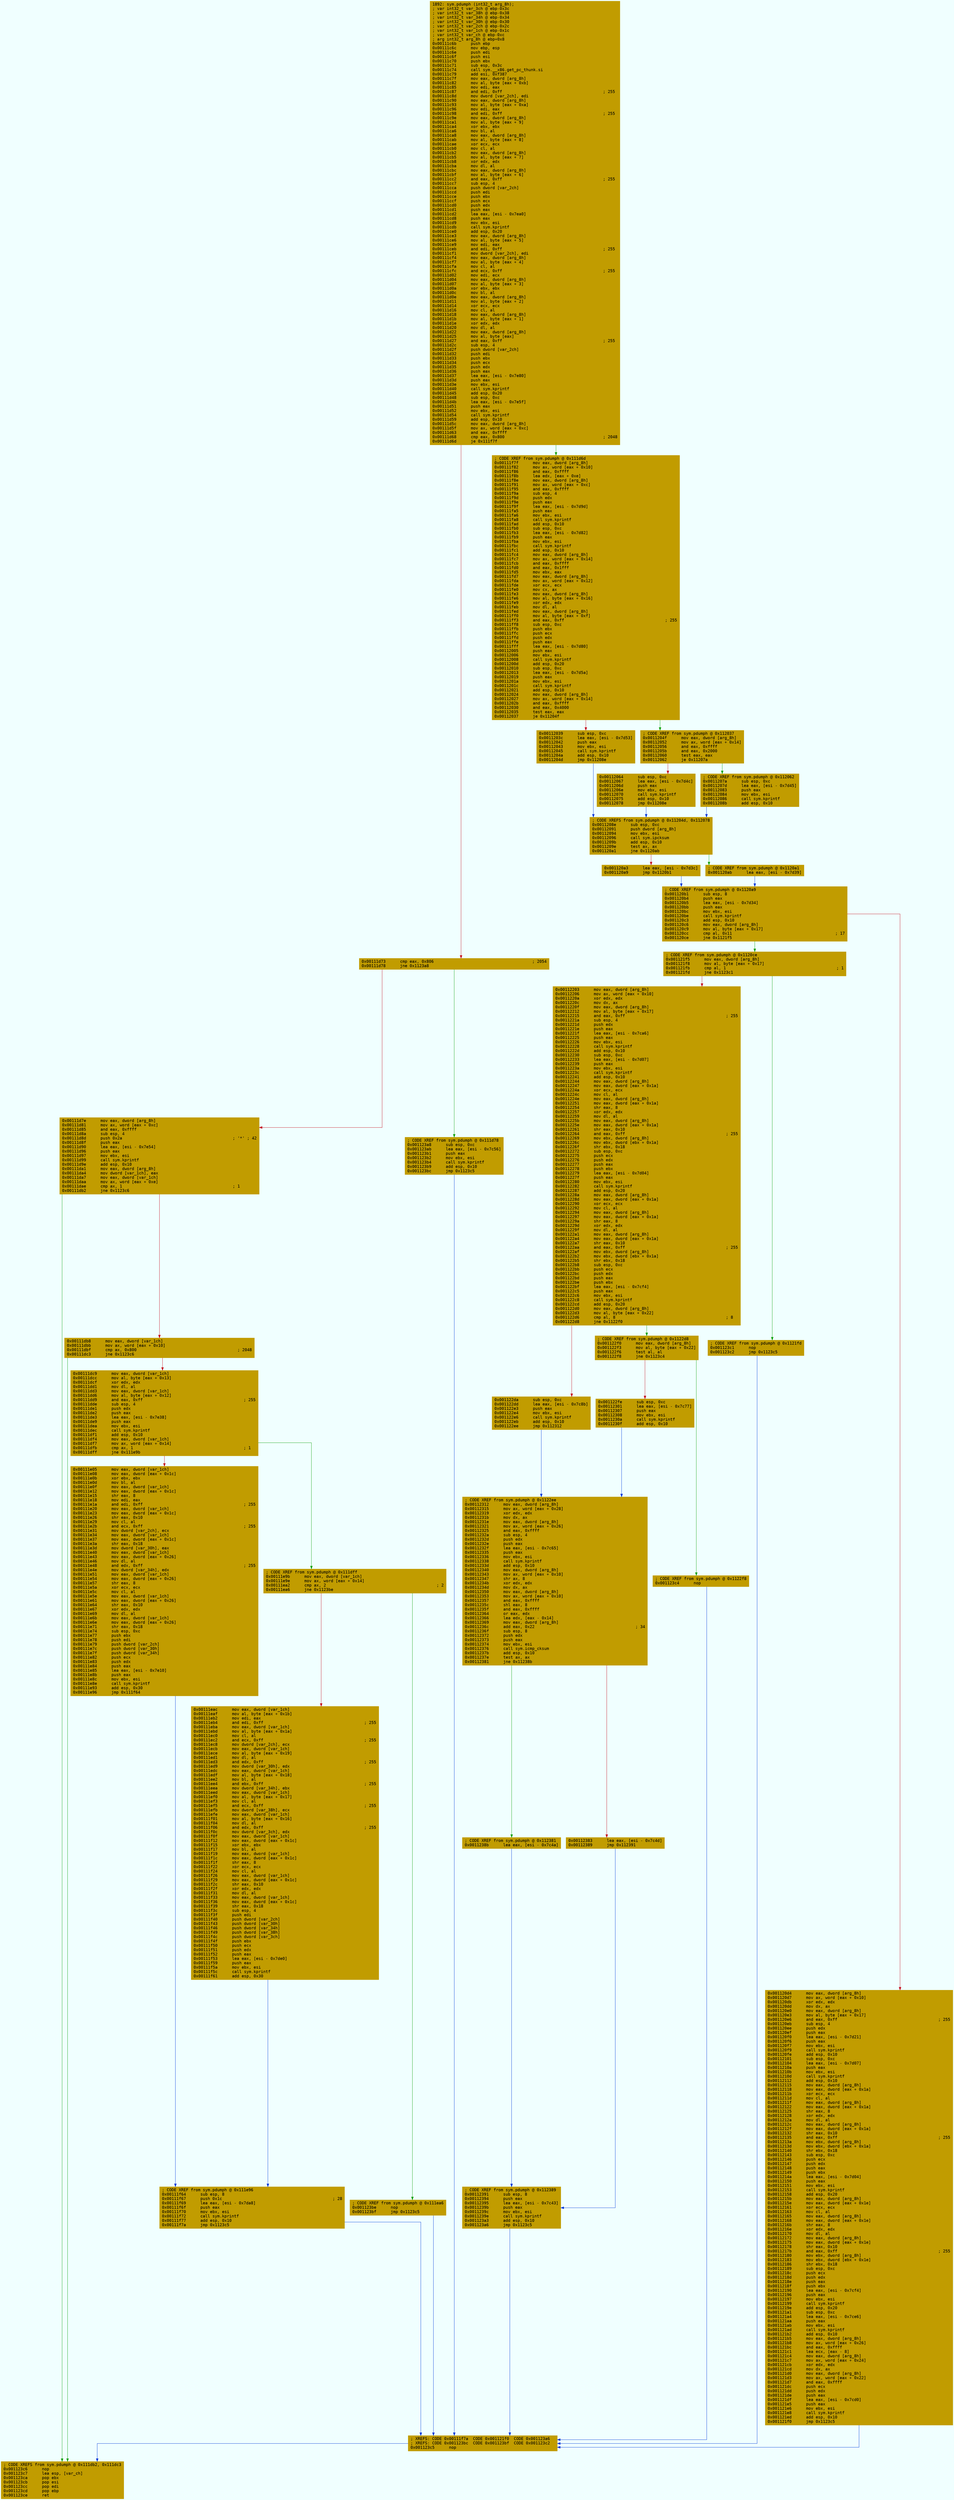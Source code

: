 digraph code {
	graph [bgcolor=azure fontsize=8 fontname="Courier" splines="ortho"];
	node [fillcolor=gray style=filled shape=box];
	edge [arrowhead="normal"];
	"0x00111c6b" [URL="sym.pdumph/0x00111c6b", fillcolor="#c19c00",color="#c19c00", fontname="Courier",label="1892: sym.pdumph (int32_t arg_8h);\l; var int32_t var_3ch @ ebp-0x3c\l; var int32_t var_38h @ ebp-0x38\l; var int32_t var_34h @ ebp-0x34\l; var int32_t var_30h @ ebp-0x30\l; var int32_t var_2ch @ ebp-0x2c\l; var int32_t var_1ch @ ebp-0x1c\l; var int32_t var_ch @ ebp-0xc\l; arg int32_t arg_8h @ ebp+0x8\l0x00111c6b      push ebp\l0x00111c6c      mov ebp, esp\l0x00111c6e      push edi\l0x00111c6f      push esi\l0x00111c70      push ebx\l0x00111c71      sub esp, 0x3c\l0x00111c74      call sym.__x86.get_pc_thunk.si\l0x00111c79      add esi, 0xf387\l0x00111c7f      mov eax, dword [arg_8h]\l0x00111c82      mov al, byte [eax + 0xb]\l0x00111c85      mov edi, eax\l0x00111c87      and edi, 0xff                                          ; 255\l0x00111c8d      mov dword [var_2ch], edi\l0x00111c90      mov eax, dword [arg_8h]\l0x00111c93      mov al, byte [eax + 0xa]\l0x00111c96      mov edi, eax\l0x00111c98      and edi, 0xff                                          ; 255\l0x00111c9e      mov eax, dword [arg_8h]\l0x00111ca1      mov al, byte [eax + 9]\l0x00111ca4      xor ebx, ebx\l0x00111ca6      mov bl, al\l0x00111ca8      mov eax, dword [arg_8h]\l0x00111cab      mov al, byte [eax + 8]\l0x00111cae      xor ecx, ecx\l0x00111cb0      mov cl, al\l0x00111cb2      mov eax, dword [arg_8h]\l0x00111cb5      mov al, byte [eax + 7]\l0x00111cb8      xor edx, edx\l0x00111cba      mov dl, al\l0x00111cbc      mov eax, dword [arg_8h]\l0x00111cbf      mov al, byte [eax + 6]\l0x00111cc2      and eax, 0xff                                          ; 255\l0x00111cc7      sub esp, 4\l0x00111cca      push dword [var_2ch]\l0x00111ccd      push edi\l0x00111cce      push ebx\l0x00111ccf      push ecx\l0x00111cd0      push edx\l0x00111cd1      push eax\l0x00111cd2      lea eax, [esi - 0x7ea0]\l0x00111cd8      push eax\l0x00111cd9      mov ebx, esi\l0x00111cdb      call sym.kprintf\l0x00111ce0      add esp, 0x20\l0x00111ce3      mov eax, dword [arg_8h]\l0x00111ce6      mov al, byte [eax + 5]\l0x00111ce9      mov edi, eax\l0x00111ceb      and edi, 0xff                                          ; 255\l0x00111cf1      mov dword [var_2ch], edi\l0x00111cf4      mov eax, dword [arg_8h]\l0x00111cf7      mov al, byte [eax + 4]\l0x00111cfa      mov cl, al\l0x00111cfc      and ecx, 0xff                                          ; 255\l0x00111d02      mov edi, ecx\l0x00111d04      mov eax, dword [arg_8h]\l0x00111d07      mov al, byte [eax + 3]\l0x00111d0a      xor ebx, ebx\l0x00111d0c      mov bl, al\l0x00111d0e      mov eax, dword [arg_8h]\l0x00111d11      mov al, byte [eax + 2]\l0x00111d14      xor ecx, ecx\l0x00111d16      mov cl, al\l0x00111d18      mov eax, dword [arg_8h]\l0x00111d1b      mov al, byte [eax + 1]\l0x00111d1e      xor edx, edx\l0x00111d20      mov dl, al\l0x00111d22      mov eax, dword [arg_8h]\l0x00111d25      mov al, byte [eax]\l0x00111d27      and eax, 0xff                                          ; 255\l0x00111d2c      sub esp, 4\l0x00111d2f      push dword [var_2ch]\l0x00111d32      push edi\l0x00111d33      push ebx\l0x00111d34      push ecx\l0x00111d35      push edx\l0x00111d36      push eax\l0x00111d37      lea eax, [esi - 0x7e80]\l0x00111d3d      push eax\l0x00111d3e      mov ebx, esi\l0x00111d40      call sym.kprintf\l0x00111d45      add esp, 0x20\l0x00111d48      sub esp, 0xc\l0x00111d4b      lea eax, [esi - 0x7e5f]\l0x00111d51      push eax\l0x00111d52      mov ebx, esi\l0x00111d54      call sym.kprintf\l0x00111d59      add esp, 0x10\l0x00111d5c      mov eax, dword [arg_8h]\l0x00111d5f      mov ax, word [eax + 0xc]\l0x00111d63      and eax, 0xffff\l0x00111d68      cmp eax, 0x800                                         ; 2048\l0x00111d6d      je 0x111f7f\l"]
	"0x00111d73" [URL="sym.pdumph/0x00111d73", fillcolor="#c19c00",color="#c19c00", fontname="Courier",label="0x00111d73      cmp eax, 0x806                                         ; 2054\l0x00111d78      jne 0x1123a8\l"]
	"0x00111d7e" [URL="sym.pdumph/0x00111d7e", fillcolor="#c19c00",color="#c19c00", fontname="Courier",label="0x00111d7e      mov eax, dword [arg_8h]\l0x00111d81      mov ax, word [eax + 0xc]\l0x00111d85      and eax, 0xffff\l0x00111d8a      sub esp, 4\l0x00111d8d      push 0x2a                                              ; '*' ; 42\l0x00111d8f      push eax\l0x00111d90      lea eax, [esi - 0x7e54]\l0x00111d96      push eax\l0x00111d97      mov ebx, esi\l0x00111d99      call sym.kprintf\l0x00111d9e      add esp, 0x10\l0x00111da1      mov eax, dword [arg_8h]\l0x00111da4      mov dword [var_1ch], eax\l0x00111da7      mov eax, dword [var_1ch]\l0x00111daa      mov ax, word [eax + 0xe]\l0x00111dae      cmp ax, 1                                              ; 1\l0x00111db2      jne 0x1123c6\l"]
	"0x00111db8" [URL="sym.pdumph/0x00111db8", fillcolor="#c19c00",color="#c19c00", fontname="Courier",label="0x00111db8      mov eax, dword [var_1ch]\l0x00111dbb      mov ax, word [eax + 0x10]\l0x00111dbf      cmp ax, 0x800                                          ; 2048\l0x00111dc3      jne 0x1123c6\l"]
	"0x00111dc9" [URL="sym.pdumph/0x00111dc9", fillcolor="#c19c00",color="#c19c00", fontname="Courier",label="0x00111dc9      mov eax, dword [var_1ch]\l0x00111dcc      mov al, byte [eax + 0x13]\l0x00111dcf      xor edx, edx\l0x00111dd1      mov dl, al\l0x00111dd3      mov eax, dword [var_1ch]\l0x00111dd6      mov al, byte [eax + 0x12]\l0x00111dd9      and eax, 0xff                                          ; 255\l0x00111dde      sub esp, 4\l0x00111de1      push edx\l0x00111de2      push eax\l0x00111de3      lea eax, [esi - 0x7e38]\l0x00111de9      push eax\l0x00111dea      mov ebx, esi\l0x00111dec      call sym.kprintf\l0x00111df1      add esp, 0x10\l0x00111df4      mov eax, dword [var_1ch]\l0x00111df7      mov ax, word [eax + 0x14]\l0x00111dfb      cmp ax, 1                                              ; 1\l0x00111dff      jne 0x111e9b\l"]
	"0x00111e05" [URL="sym.pdumph/0x00111e05", fillcolor="#c19c00",color="#c19c00", fontname="Courier",label="0x00111e05      mov eax, dword [var_1ch]\l0x00111e08      mov eax, dword [eax + 0x1c]\l0x00111e0b      xor ebx, ebx\l0x00111e0d      mov bl, al\l0x00111e0f      mov eax, dword [var_1ch]\l0x00111e12      mov eax, dword [eax + 0x1c]\l0x00111e15      shr eax, 8\l0x00111e18      mov edi, eax\l0x00111e1a      and edi, 0xff                                          ; 255\l0x00111e20      mov eax, dword [var_1ch]\l0x00111e23      mov eax, dword [eax + 0x1c]\l0x00111e26      shr eax, 0x10\l0x00111e29      mov cl, al\l0x00111e2b      and ecx, 0xff                                          ; 255\l0x00111e31      mov dword [var_2ch], ecx\l0x00111e34      mov eax, dword [var_1ch]\l0x00111e37      mov eax, dword [eax + 0x1c]\l0x00111e3a      shr eax, 0x18\l0x00111e3d      mov dword [var_30h], eax\l0x00111e40      mov eax, dword [var_1ch]\l0x00111e43      mov eax, dword [eax + 0x26]\l0x00111e46      mov dl, al\l0x00111e48      and edx, 0xff                                          ; 255\l0x00111e4e      mov dword [var_34h], edx\l0x00111e51      mov eax, dword [var_1ch]\l0x00111e54      mov eax, dword [eax + 0x26]\l0x00111e57      shr eax, 8\l0x00111e5a      xor ecx, ecx\l0x00111e5c      mov cl, al\l0x00111e5e      mov eax, dword [var_1ch]\l0x00111e61      mov eax, dword [eax + 0x26]\l0x00111e64      shr eax, 0x10\l0x00111e67      xor edx, edx\l0x00111e69      mov dl, al\l0x00111e6b      mov eax, dword [var_1ch]\l0x00111e6e      mov eax, dword [eax + 0x26]\l0x00111e71      shr eax, 0x18\l0x00111e74      sub esp, 0xc\l0x00111e77      push ebx\l0x00111e78      push edi\l0x00111e79      push dword [var_2ch]\l0x00111e7c      push dword [var_30h]\l0x00111e7f      push dword [var_34h]\l0x00111e82      push ecx\l0x00111e83      push edx\l0x00111e84      push eax\l0x00111e85      lea eax, [esi - 0x7e10]\l0x00111e8b      push eax\l0x00111e8c      mov ebx, esi\l0x00111e8e      call sym.kprintf\l0x00111e93      add esp, 0x30\l0x00111e96      jmp 0x111f64\l"]
	"0x00111e9b" [URL="sym.pdumph/0x00111e9b", fillcolor="#c19c00",color="#c19c00", fontname="Courier",label="; CODE XREF from sym.pdumph @ 0x111dff\l0x00111e9b      mov eax, dword [var_1ch]\l0x00111e9e      mov ax, word [eax + 0x14]\l0x00111ea2      cmp ax, 2                                              ; 2\l0x00111ea6      jne 0x1123be\l"]
	"0x00111eac" [URL="sym.pdumph/0x00111eac", fillcolor="#c19c00",color="#c19c00", fontname="Courier",label="0x00111eac      mov eax, dword [var_1ch]\l0x00111eaf      mov al, byte [eax + 0x1b]\l0x00111eb2      mov edi, eax\l0x00111eb4      and edi, 0xff                                          ; 255\l0x00111eba      mov eax, dword [var_1ch]\l0x00111ebd      mov al, byte [eax + 0x1a]\l0x00111ec0      mov cl, al\l0x00111ec2      and ecx, 0xff                                          ; 255\l0x00111ec8      mov dword [var_2ch], ecx\l0x00111ecb      mov eax, dword [var_1ch]\l0x00111ece      mov al, byte [eax + 0x19]\l0x00111ed1      mov dl, al\l0x00111ed3      and edx, 0xff                                          ; 255\l0x00111ed9      mov dword [var_30h], edx\l0x00111edc      mov eax, dword [var_1ch]\l0x00111edf      mov al, byte [eax + 0x18]\l0x00111ee2      mov bl, al\l0x00111ee4      and ebx, 0xff                                          ; 255\l0x00111eea      mov dword [var_34h], ebx\l0x00111eed      mov eax, dword [var_1ch]\l0x00111ef0      mov al, byte [eax + 0x17]\l0x00111ef3      mov cl, al\l0x00111ef5      and ecx, 0xff                                          ; 255\l0x00111efb      mov dword [var_38h], ecx\l0x00111efe      mov eax, dword [var_1ch]\l0x00111f01      mov al, byte [eax + 0x16]\l0x00111f04      mov dl, al\l0x00111f06      and edx, 0xff                                          ; 255\l0x00111f0c      mov dword [var_3ch], edx\l0x00111f0f      mov eax, dword [var_1ch]\l0x00111f12      mov eax, dword [eax + 0x1c]\l0x00111f15      xor ebx, ebx\l0x00111f17      mov bl, al\l0x00111f19      mov eax, dword [var_1ch]\l0x00111f1c      mov eax, dword [eax + 0x1c]\l0x00111f1f      shr eax, 8\l0x00111f22      xor ecx, ecx\l0x00111f24      mov cl, al\l0x00111f26      mov eax, dword [var_1ch]\l0x00111f29      mov eax, dword [eax + 0x1c]\l0x00111f2c      shr eax, 0x10\l0x00111f2f      xor edx, edx\l0x00111f31      mov dl, al\l0x00111f33      mov eax, dword [var_1ch]\l0x00111f36      mov eax, dword [eax + 0x1c]\l0x00111f39      shr eax, 0x18\l0x00111f3c      sub esp, 4\l0x00111f3f      push edi\l0x00111f40      push dword [var_2ch]\l0x00111f43      push dword [var_30h]\l0x00111f46      push dword [var_34h]\l0x00111f49      push dword [var_38h]\l0x00111f4c      push dword [var_3ch]\l0x00111f4f      push ebx\l0x00111f50      push ecx\l0x00111f51      push edx\l0x00111f52      push eax\l0x00111f53      lea eax, [esi - 0x7de0]\l0x00111f59      push eax\l0x00111f5a      mov ebx, esi\l0x00111f5c      call sym.kprintf\l0x00111f61      add esp, 0x30\l"]
	"0x00111f64" [URL="sym.pdumph/0x00111f64", fillcolor="#c19c00",color="#c19c00", fontname="Courier",label="; CODE XREF from sym.pdumph @ 0x111e96\l0x00111f64      sub esp, 8\l0x00111f67      push 0x1c                                              ; 28\l0x00111f69      lea eax, [esi - 0x7da8]\l0x00111f6f      push eax\l0x00111f70      mov ebx, esi\l0x00111f72      call sym.kprintf\l0x00111f77      add esp, 0x10\l0x00111f7a      jmp 0x1123c5\l"]
	"0x00111f7f" [URL="sym.pdumph/0x00111f7f", fillcolor="#c19c00",color="#c19c00", fontname="Courier",label="; CODE XREF from sym.pdumph @ 0x111d6d\l0x00111f7f      mov eax, dword [arg_8h]\l0x00111f82      mov ax, word [eax + 0x10]\l0x00111f86      and eax, 0xffff\l0x00111f8b      lea edx, [eax + 0xe]\l0x00111f8e      mov eax, dword [arg_8h]\l0x00111f91      mov ax, word [eax + 0xc]\l0x00111f95      and eax, 0xffff\l0x00111f9a      sub esp, 4\l0x00111f9d      push edx\l0x00111f9e      push eax\l0x00111f9f      lea eax, [esi - 0x7d9d]\l0x00111fa5      push eax\l0x00111fa6      mov ebx, esi\l0x00111fa8      call sym.kprintf\l0x00111fad      add esp, 0x10\l0x00111fb0      sub esp, 0xc\l0x00111fb3      lea eax, [esi - 0x7d82]\l0x00111fb9      push eax\l0x00111fba      mov ebx, esi\l0x00111fbc      call sym.kprintf\l0x00111fc1      add esp, 0x10\l0x00111fc4      mov eax, dword [arg_8h]\l0x00111fc7      mov ax, word [eax + 0x14]\l0x00111fcb      and eax, 0xffff\l0x00111fd0      and eax, 0x1fff\l0x00111fd5      mov ebx, eax\l0x00111fd7      mov eax, dword [arg_8h]\l0x00111fda      mov ax, word [eax + 0x12]\l0x00111fde      xor ecx, ecx\l0x00111fe0      mov cx, ax\l0x00111fe3      mov eax, dword [arg_8h]\l0x00111fe6      mov al, byte [eax + 0x16]\l0x00111fe9      xor edx, edx\l0x00111feb      mov dl, al\l0x00111fed      mov eax, dword [arg_8h]\l0x00111ff0      mov al, byte [eax + 0xf]\l0x00111ff3      and eax, 0xff                                          ; 255\l0x00111ff8      sub esp, 0xc\l0x00111ffb      push ebx\l0x00111ffc      push ecx\l0x00111ffd      push edx\l0x00111ffe      push eax\l0x00111fff      lea eax, [esi - 0x7d80]\l0x00112005      push eax\l0x00112006      mov ebx, esi\l0x00112008      call sym.kprintf\l0x0011200d      add esp, 0x20\l0x00112010      sub esp, 0xc\l0x00112013      lea eax, [esi - 0x7d5a]\l0x00112019      push eax\l0x0011201a      mov ebx, esi\l0x0011201c      call sym.kprintf\l0x00112021      add esp, 0x10\l0x00112024      mov eax, dword [arg_8h]\l0x00112027      mov ax, word [eax + 0x14]\l0x0011202b      and eax, 0xffff\l0x00112030      and eax, 0x4000\l0x00112035      test eax, eax\l0x00112037      je 0x11204f\l"]
	"0x00112039" [URL="sym.pdumph/0x00112039", fillcolor="#c19c00",color="#c19c00", fontname="Courier",label="0x00112039      sub esp, 0xc\l0x0011203c      lea eax, [esi - 0x7d53]\l0x00112042      push eax\l0x00112043      mov ebx, esi\l0x00112045      call sym.kprintf\l0x0011204a      add esp, 0x10\l0x0011204d      jmp 0x11208e\l"]
	"0x0011204f" [URL="sym.pdumph/0x0011204f", fillcolor="#c19c00",color="#c19c00", fontname="Courier",label="; CODE XREF from sym.pdumph @ 0x112037\l0x0011204f      mov eax, dword [arg_8h]\l0x00112052      mov ax, word [eax + 0x14]\l0x00112056      and eax, 0xffff\l0x0011205b      and eax, 0x2000\l0x00112060      test eax, eax\l0x00112062      je 0x11207a\l"]
	"0x00112064" [URL="sym.pdumph/0x00112064", fillcolor="#c19c00",color="#c19c00", fontname="Courier",label="0x00112064      sub esp, 0xc\l0x00112067      lea eax, [esi - 0x7d4c]\l0x0011206d      push eax\l0x0011206e      mov ebx, esi\l0x00112070      call sym.kprintf\l0x00112075      add esp, 0x10\l0x00112078      jmp 0x11208e\l"]
	"0x0011207a" [URL="sym.pdumph/0x0011207a", fillcolor="#c19c00",color="#c19c00", fontname="Courier",label="; CODE XREF from sym.pdumph @ 0x112062\l0x0011207a      sub esp, 0xc\l0x0011207d      lea eax, [esi - 0x7d45]\l0x00112083      push eax\l0x00112084      mov ebx, esi\l0x00112086      call sym.kprintf\l0x0011208b      add esp, 0x10\l"]
	"0x0011208e" [URL="sym.pdumph/0x0011208e", fillcolor="#c19c00",color="#c19c00", fontname="Courier",label="; CODE XREFS from sym.pdumph @ 0x11204d, 0x112078\l0x0011208e      sub esp, 0xc\l0x00112091      push dword [arg_8h]\l0x00112094      mov ebx, esi\l0x00112096      call sym.ipcksum\l0x0011209b      add esp, 0x10\l0x0011209e      test ax, ax\l0x001120a1      jne 0x1120ab\l"]
	"0x001120a3" [URL="sym.pdumph/0x001120a3", fillcolor="#c19c00",color="#c19c00", fontname="Courier",label="0x001120a3      lea eax, [esi - 0x7d3c]\l0x001120a9      jmp 0x1120b1\l"]
	"0x001120ab" [URL="sym.pdumph/0x001120ab", fillcolor="#c19c00",color="#c19c00", fontname="Courier",label="; CODE XREF from sym.pdumph @ 0x1120a1\l0x001120ab      lea eax, [esi - 0x7d39]\l"]
	"0x001120b1" [URL="sym.pdumph/0x001120b1", fillcolor="#c19c00",color="#c19c00", fontname="Courier",label="; CODE XREF from sym.pdumph @ 0x1120a9\l0x001120b1      sub esp, 8\l0x001120b4      push eax\l0x001120b5      lea eax, [esi - 0x7d34]\l0x001120bb      push eax\l0x001120bc      mov ebx, esi\l0x001120be      call sym.kprintf\l0x001120c3      add esp, 0x10\l0x001120c6      mov eax, dword [arg_8h]\l0x001120c9      mov al, byte [eax + 0x17]\l0x001120cc      cmp al, 0x11                                           ; 17\l0x001120ce      jne 0x1121f5\l"]
	"0x001120d4" [URL="sym.pdumph/0x001120d4", fillcolor="#c19c00",color="#c19c00", fontname="Courier",label="0x001120d4      mov eax, dword [arg_8h]\l0x001120d7      mov ax, word [eax + 0x10]\l0x001120db      xor edx, edx\l0x001120dd      mov dx, ax\l0x001120e0      mov eax, dword [arg_8h]\l0x001120e3      mov al, byte [eax + 0x17]\l0x001120e6      and eax, 0xff                                          ; 255\l0x001120eb      sub esp, 4\l0x001120ee      push edx\l0x001120ef      push eax\l0x001120f0      lea eax, [esi - 0x7d21]\l0x001120f6      push eax\l0x001120f7      mov ebx, esi\l0x001120f9      call sym.kprintf\l0x001120fe      add esp, 0x10\l0x00112101      sub esp, 0xc\l0x00112104      lea eax, [esi - 0x7d07]\l0x0011210a      push eax\l0x0011210b      mov ebx, esi\l0x0011210d      call sym.kprintf\l0x00112112      add esp, 0x10\l0x00112115      mov eax, dword [arg_8h]\l0x00112118      mov eax, dword [eax + 0x1a]\l0x0011211b      xor ecx, ecx\l0x0011211d      mov cl, al\l0x0011211f      mov eax, dword [arg_8h]\l0x00112122      mov eax, dword [eax + 0x1a]\l0x00112125      shr eax, 8\l0x00112128      xor edx, edx\l0x0011212a      mov dl, al\l0x0011212c      mov eax, dword [arg_8h]\l0x0011212f      mov eax, dword [eax + 0x1a]\l0x00112132      shr eax, 0x10\l0x00112135      and eax, 0xff                                          ; 255\l0x0011213a      mov ebx, dword [arg_8h]\l0x0011213d      mov ebx, dword [ebx + 0x1a]\l0x00112140      shr ebx, 0x18\l0x00112143      sub esp, 0xc\l0x00112146      push ecx\l0x00112147      push edx\l0x00112148      push eax\l0x00112149      push ebx\l0x0011214a      lea eax, [esi - 0x7d04]\l0x00112150      push eax\l0x00112151      mov ebx, esi\l0x00112153      call sym.kprintf\l0x00112158      add esp, 0x20\l0x0011215b      mov eax, dword [arg_8h]\l0x0011215e      mov eax, dword [eax + 0x1e]\l0x00112161      xor ecx, ecx\l0x00112163      mov cl, al\l0x00112165      mov eax, dword [arg_8h]\l0x00112168      mov eax, dword [eax + 0x1e]\l0x0011216b      shr eax, 8\l0x0011216e      xor edx, edx\l0x00112170      mov dl, al\l0x00112172      mov eax, dword [arg_8h]\l0x00112175      mov eax, dword [eax + 0x1e]\l0x00112178      shr eax, 0x10\l0x0011217b      and eax, 0xff                                          ; 255\l0x00112180      mov ebx, dword [arg_8h]\l0x00112183      mov ebx, dword [ebx + 0x1e]\l0x00112186      shr ebx, 0x18\l0x00112189      sub esp, 0xc\l0x0011218c      push ecx\l0x0011218d      push edx\l0x0011218e      push eax\l0x0011218f      push ebx\l0x00112190      lea eax, [esi - 0x7cf4]\l0x00112196      push eax\l0x00112197      mov ebx, esi\l0x00112199      call sym.kprintf\l0x0011219e      add esp, 0x20\l0x001121a1      sub esp, 0xc\l0x001121a4      lea eax, [esi - 0x7ce6]\l0x001121aa      push eax\l0x001121ab      mov ebx, esi\l0x001121ad      call sym.kprintf\l0x001121b2      add esp, 0x10\l0x001121b5      mov eax, dword [arg_8h]\l0x001121b8      mov ax, word [eax + 0x26]\l0x001121bc      and eax, 0xffff\l0x001121c1      lea ecx, [eax - 8]\l0x001121c4      mov eax, dword [arg_8h]\l0x001121c7      mov ax, word [eax + 0x24]\l0x001121cb      xor edx, edx\l0x001121cd      mov dx, ax\l0x001121d0      mov eax, dword [arg_8h]\l0x001121d3      mov ax, word [eax + 0x22]\l0x001121d7      and eax, 0xffff\l0x001121dc      push ecx\l0x001121dd      push edx\l0x001121de      push eax\l0x001121df      lea eax, [esi - 0x7cd0]\l0x001121e5      push eax\l0x001121e6      mov ebx, esi\l0x001121e8      call sym.kprintf\l0x001121ed      add esp, 0x10\l0x001121f0      jmp 0x1123c5\l"]
	"0x001121f5" [URL="sym.pdumph/0x001121f5", fillcolor="#c19c00",color="#c19c00", fontname="Courier",label="; CODE XREF from sym.pdumph @ 0x1120ce\l0x001121f5      mov eax, dword [arg_8h]\l0x001121f8      mov al, byte [eax + 0x17]\l0x001121fb      cmp al, 1                                              ; 1\l0x001121fd      jne 0x1123c1\l"]
	"0x00112203" [URL="sym.pdumph/0x00112203", fillcolor="#c19c00",color="#c19c00", fontname="Courier",label="0x00112203      mov eax, dword [arg_8h]\l0x00112206      mov ax, word [eax + 0x10]\l0x0011220a      xor edx, edx\l0x0011220c      mov dx, ax\l0x0011220f      mov eax, dword [arg_8h]\l0x00112212      mov al, byte [eax + 0x17]\l0x00112215      and eax, 0xff                                          ; 255\l0x0011221a      sub esp, 4\l0x0011221d      push edx\l0x0011221e      push eax\l0x0011221f      lea eax, [esi - 0x7ca6]\l0x00112225      push eax\l0x00112226      mov ebx, esi\l0x00112228      call sym.kprintf\l0x0011222d      add esp, 0x10\l0x00112230      sub esp, 0xc\l0x00112233      lea eax, [esi - 0x7d07]\l0x00112239      push eax\l0x0011223a      mov ebx, esi\l0x0011223c      call sym.kprintf\l0x00112241      add esp, 0x10\l0x00112244      mov eax, dword [arg_8h]\l0x00112247      mov eax, dword [eax + 0x1a]\l0x0011224a      xor ecx, ecx\l0x0011224c      mov cl, al\l0x0011224e      mov eax, dword [arg_8h]\l0x00112251      mov eax, dword [eax + 0x1a]\l0x00112254      shr eax, 8\l0x00112257      xor edx, edx\l0x00112259      mov dl, al\l0x0011225b      mov eax, dword [arg_8h]\l0x0011225e      mov eax, dword [eax + 0x1a]\l0x00112261      shr eax, 0x10\l0x00112264      and eax, 0xff                                          ; 255\l0x00112269      mov ebx, dword [arg_8h]\l0x0011226c      mov ebx, dword [ebx + 0x1a]\l0x0011226f      shr ebx, 0x18\l0x00112272      sub esp, 0xc\l0x00112275      push ecx\l0x00112276      push edx\l0x00112277      push eax\l0x00112278      push ebx\l0x00112279      lea eax, [esi - 0x7d04]\l0x0011227f      push eax\l0x00112280      mov ebx, esi\l0x00112282      call sym.kprintf\l0x00112287      add esp, 0x20\l0x0011228a      mov eax, dword [arg_8h]\l0x0011228d      mov eax, dword [eax + 0x1a]\l0x00112290      xor ecx, ecx\l0x00112292      mov cl, al\l0x00112294      mov eax, dword [arg_8h]\l0x00112297      mov eax, dword [eax + 0x1a]\l0x0011229a      shr eax, 8\l0x0011229d      xor edx, edx\l0x0011229f      mov dl, al\l0x001122a1      mov eax, dword [arg_8h]\l0x001122a4      mov eax, dword [eax + 0x1a]\l0x001122a7      shr eax, 0x10\l0x001122aa      and eax, 0xff                                          ; 255\l0x001122af      mov ebx, dword [arg_8h]\l0x001122b2      mov ebx, dword [ebx + 0x1a]\l0x001122b5      shr ebx, 0x18\l0x001122b8      sub esp, 0xc\l0x001122bb      push ecx\l0x001122bc      push edx\l0x001122bd      push eax\l0x001122be      push ebx\l0x001122bf      lea eax, [esi - 0x7cf4]\l0x001122c5      push eax\l0x001122c6      mov ebx, esi\l0x001122c8      call sym.kprintf\l0x001122cd      add esp, 0x20\l0x001122d0      mov eax, dword [arg_8h]\l0x001122d3      mov al, byte [eax + 0x22]\l0x001122d6      cmp al, 8                                              ; 8\l0x001122d8      jne 0x1122f0\l"]
	"0x001122da" [URL="sym.pdumph/0x001122da", fillcolor="#c19c00",color="#c19c00", fontname="Courier",label="0x001122da      sub esp, 0xc\l0x001122dd      lea eax, [esi - 0x7c8b]\l0x001122e3      push eax\l0x001122e4      mov ebx, esi\l0x001122e6      call sym.kprintf\l0x001122eb      add esp, 0x10\l0x001122ee      jmp 0x112312\l"]
	"0x001122f0" [URL="sym.pdumph/0x001122f0", fillcolor="#c19c00",color="#c19c00", fontname="Courier",label="; CODE XREF from sym.pdumph @ 0x1122d8\l0x001122f0      mov eax, dword [arg_8h]\l0x001122f3      mov al, byte [eax + 0x22]\l0x001122f6      test al, al\l0x001122f8      jne 0x1123c4\l"]
	"0x001122fe" [URL="sym.pdumph/0x001122fe", fillcolor="#c19c00",color="#c19c00", fontname="Courier",label="0x001122fe      sub esp, 0xc\l0x00112301      lea eax, [esi - 0x7c77]\l0x00112307      push eax\l0x00112308      mov ebx, esi\l0x0011230a      call sym.kprintf\l0x0011230f      add esp, 0x10\l"]
	"0x00112312" [URL="sym.pdumph/0x00112312", fillcolor="#c19c00",color="#c19c00", fontname="Courier",label="; CODE XREF from sym.pdumph @ 0x1122ee\l0x00112312      mov eax, dword [arg_8h]\l0x00112315      mov ax, word [eax + 0x28]\l0x00112319      xor edx, edx\l0x0011231b      mov dx, ax\l0x0011231e      mov eax, dword [arg_8h]\l0x00112321      mov ax, word [eax + 0x26]\l0x00112325      and eax, 0xffff\l0x0011232a      sub esp, 4\l0x0011232d      push edx\l0x0011232e      push eax\l0x0011232f      lea eax, [esi - 0x7c65]\l0x00112335      push eax\l0x00112336      mov ebx, esi\l0x00112338      call sym.kprintf\l0x0011233d      add esp, 0x10\l0x00112340      mov eax, dword [arg_8h]\l0x00112343      mov ax, word [eax + 0x10]\l0x00112347      shr ax, 8\l0x0011234b      xor edx, edx\l0x0011234d      mov dx, ax\l0x00112350      mov eax, dword [arg_8h]\l0x00112353      mov ax, word [eax + 0x10]\l0x00112357      and eax, 0xffff\l0x0011235c      shl eax, 8\l0x0011235f      and eax, 0xffff\l0x00112364      or eax, edx\l0x00112366      lea edx, [eax - 0x14]\l0x00112369      mov eax, dword [arg_8h]\l0x0011236c      add eax, 0x22                                          ; 34\l0x0011236f      sub esp, 8\l0x00112372      push edx\l0x00112373      push eax\l0x00112374      mov ebx, esi\l0x00112376      call sym.icmp_cksum\l0x0011237b      add esp, 0x10\l0x0011237e      test ax, ax\l0x00112381      jne 0x11238b\l"]
	"0x00112383" [URL="sym.pdumph/0x00112383", fillcolor="#c19c00",color="#c19c00", fontname="Courier",label="0x00112383      lea eax, [esi - 0x7c4d]\l0x00112389      jmp 0x112391\l"]
	"0x0011238b" [URL="sym.pdumph/0x0011238b", fillcolor="#c19c00",color="#c19c00", fontname="Courier",label="; CODE XREF from sym.pdumph @ 0x112381\l0x0011238b      lea eax, [esi - 0x7c4a]\l"]
	"0x00112391" [URL="sym.pdumph/0x00112391", fillcolor="#c19c00",color="#c19c00", fontname="Courier",label="; CODE XREF from sym.pdumph @ 0x112389\l0x00112391      sub esp, 8\l0x00112394      push eax\l0x00112395      lea eax, [esi - 0x7c43]\l0x0011239b      push eax\l0x0011239c      mov ebx, esi\l0x0011239e      call sym.kprintf\l0x001123a3      add esp, 0x10\l0x001123a6      jmp 0x1123c5\l"]
	"0x001123a8" [URL="sym.pdumph/0x001123a8", fillcolor="#c19c00",color="#c19c00", fontname="Courier",label="; CODE XREF from sym.pdumph @ 0x111d78\l0x001123a8      sub esp, 0xc\l0x001123ab      lea eax, [esi - 0x7c56]\l0x001123b1      push eax\l0x001123b2      mov ebx, esi\l0x001123b4      call sym.kprintf\l0x001123b9      add esp, 0x10\l0x001123bc      jmp 0x1123c5\l"]
	"0x001123be" [URL="sym.pdumph/0x001123be", fillcolor="#c19c00",color="#c19c00", fontname="Courier",label="; CODE XREF from sym.pdumph @ 0x111ea6\l0x001123be      nop\l0x001123bf      jmp 0x1123c5\l"]
	"0x001123c1" [URL="sym.pdumph/0x001123c1", fillcolor="#c19c00",color="#c19c00", fontname="Courier",label="; CODE XREF from sym.pdumph @ 0x1121fd\l0x001123c1      nop\l0x001123c2      jmp 0x1123c5\l"]
	"0x001123c4" [URL="sym.pdumph/0x001123c4", fillcolor="#c19c00",color="#c19c00", fontname="Courier",label="; CODE XREF from sym.pdumph @ 0x1122f8\l0x001123c4      nop\l"]
	"0x001123c5" [URL="sym.pdumph/0x001123c5", fillcolor="#c19c00",color="#c19c00", fontname="Courier",label="; XREFS: CODE 0x00111f7a  CODE 0x001121f0  CODE 0x001123a6  \l; XREFS: CODE 0x001123bc  CODE 0x001123bf  CODE 0x001123c2  \l0x001123c5      nop\l"]
	"0x001123c6" [URL="sym.pdumph/0x001123c6", fillcolor="#c19c00",color="#c19c00", fontname="Courier",label="; CODE XREFS from sym.pdumph @ 0x111db2, 0x111dc3\l0x001123c6      nop\l0x001123c7      lea esp, [var_ch]\l0x001123ca      pop ebx\l0x001123cb      pop esi\l0x001123cc      pop edi\l0x001123cd      pop ebp\l0x001123ce      ret\l"]
        "0x00111c6b" -> "0x00111f7f" [color="#13a10e"];
        "0x00111c6b" -> "0x00111d73" [color="#c50f1f"];
        "0x00111d73" -> "0x001123a8" [color="#13a10e"];
        "0x00111d73" -> "0x00111d7e" [color="#c50f1f"];
        "0x00111d7e" -> "0x001123c6" [color="#13a10e"];
        "0x00111d7e" -> "0x00111db8" [color="#c50f1f"];
        "0x00111db8" -> "0x001123c6" [color="#13a10e"];
        "0x00111db8" -> "0x00111dc9" [color="#c50f1f"];
        "0x00111dc9" -> "0x00111e9b" [color="#13a10e"];
        "0x00111dc9" -> "0x00111e05" [color="#c50f1f"];
        "0x00111e05" -> "0x00111f64" [color="#0037da"];
        "0x00111e9b" -> "0x001123be" [color="#13a10e"];
        "0x00111e9b" -> "0x00111eac" [color="#c50f1f"];
        "0x00111eac" -> "0x00111f64" [color="#0037da"];
        "0x00111f64" -> "0x001123c5" [color="#0037da"];
        "0x00111f7f" -> "0x0011204f" [color="#13a10e"];
        "0x00111f7f" -> "0x00112039" [color="#c50f1f"];
        "0x00112039" -> "0x0011208e" [color="#0037da"];
        "0x0011204f" -> "0x0011207a" [color="#13a10e"];
        "0x0011204f" -> "0x00112064" [color="#c50f1f"];
        "0x00112064" -> "0x0011208e" [color="#0037da"];
        "0x0011207a" -> "0x0011208e" [color="#0037da"];
        "0x0011208e" -> "0x001120ab" [color="#13a10e"];
        "0x0011208e" -> "0x001120a3" [color="#c50f1f"];
        "0x001120a3" -> "0x001120b1" [color="#0037da"];
        "0x001120ab" -> "0x001120b1" [color="#0037da"];
        "0x001120b1" -> "0x001121f5" [color="#13a10e"];
        "0x001120b1" -> "0x001120d4" [color="#c50f1f"];
        "0x001120d4" -> "0x001123c5" [color="#0037da"];
        "0x001121f5" -> "0x001123c1" [color="#13a10e"];
        "0x001121f5" -> "0x00112203" [color="#c50f1f"];
        "0x00112203" -> "0x001122f0" [color="#13a10e"];
        "0x00112203" -> "0x001122da" [color="#c50f1f"];
        "0x001122da" -> "0x00112312" [color="#0037da"];
        "0x001122f0" -> "0x001123c4" [color="#13a10e"];
        "0x001122f0" -> "0x001122fe" [color="#c50f1f"];
        "0x001122fe" -> "0x00112312" [color="#0037da"];
        "0x00112312" -> "0x0011238b" [color="#13a10e"];
        "0x00112312" -> "0x00112383" [color="#c50f1f"];
        "0x00112383" -> "0x00112391" [color="#0037da"];
        "0x0011238b" -> "0x00112391" [color="#0037da"];
        "0x00112391" -> "0x001123c5" [color="#0037da"];
        "0x001123a8" -> "0x001123c5" [color="#0037da"];
        "0x001123be" -> "0x001123c5" [color="#0037da"];
        "0x001123c1" -> "0x001123c5" [color="#0037da"];
        "0x001123c4" -> "0x001123c5" [color="#0037da"];
        "0x001123c5" -> "0x001123c6" [color="#0037da"];
}
